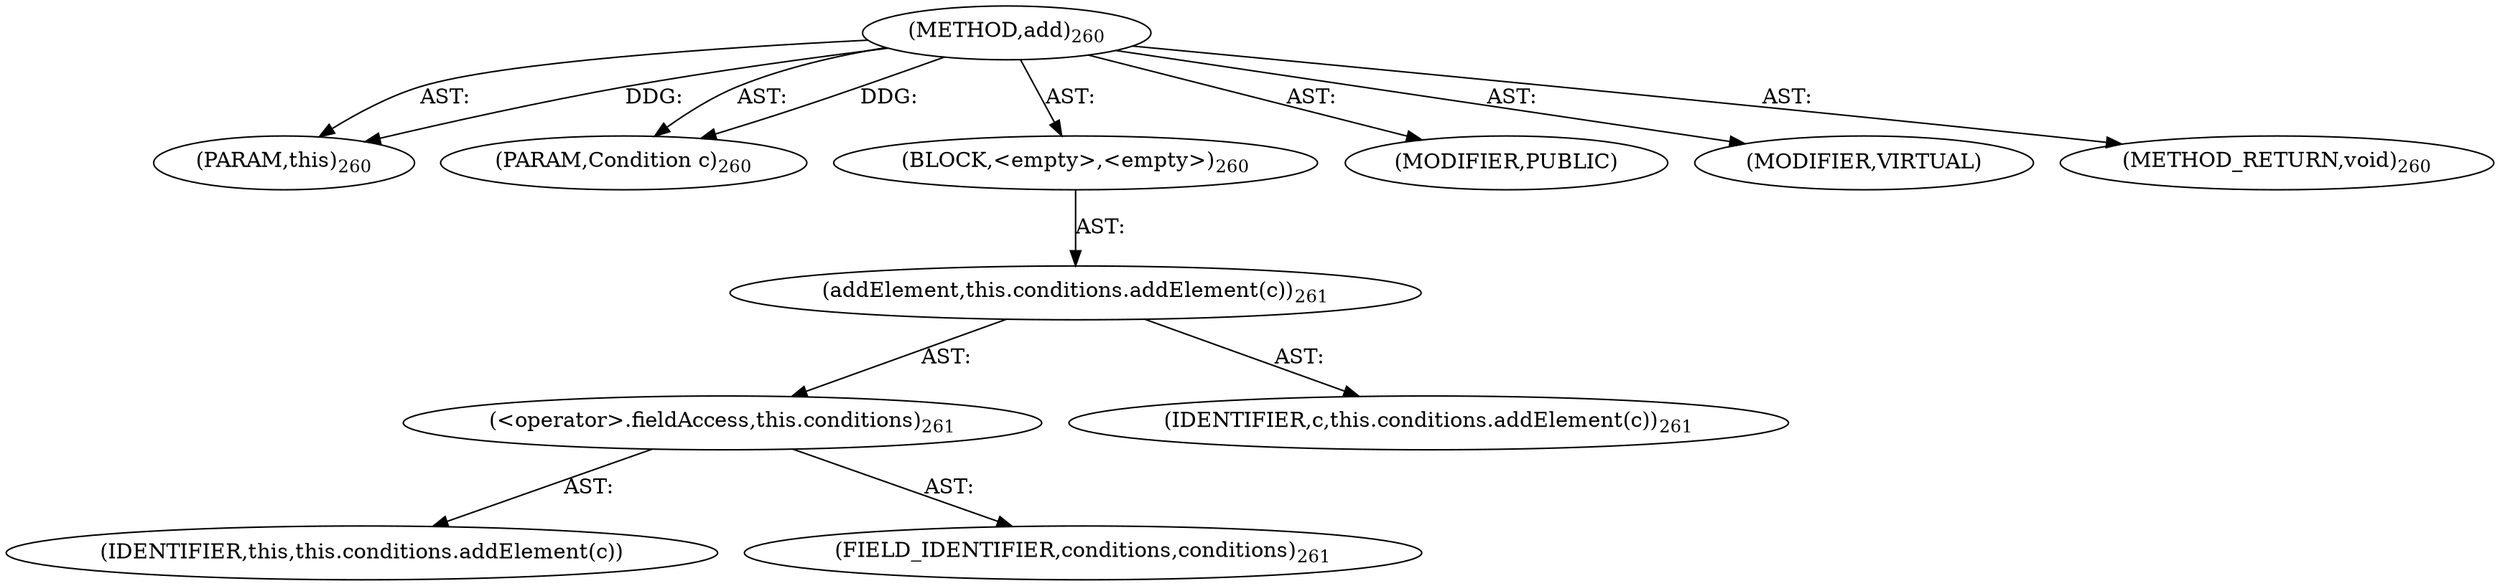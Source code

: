 digraph "add" {  
"111669149714" [label = <(METHOD,add)<SUB>260</SUB>> ]
"115964117026" [label = <(PARAM,this)<SUB>260</SUB>> ]
"115964117027" [label = <(PARAM,Condition c)<SUB>260</SUB>> ]
"25769803794" [label = <(BLOCK,&lt;empty&gt;,&lt;empty&gt;)<SUB>260</SUB>> ]
"30064771108" [label = <(addElement,this.conditions.addElement(c))<SUB>261</SUB>> ]
"30064771109" [label = <(&lt;operator&gt;.fieldAccess,this.conditions)<SUB>261</SUB>> ]
"68719476770" [label = <(IDENTIFIER,this,this.conditions.addElement(c))> ]
"55834574866" [label = <(FIELD_IDENTIFIER,conditions,conditions)<SUB>261</SUB>> ]
"68719476771" [label = <(IDENTIFIER,c,this.conditions.addElement(c))<SUB>261</SUB>> ]
"133143986213" [label = <(MODIFIER,PUBLIC)> ]
"133143986214" [label = <(MODIFIER,VIRTUAL)> ]
"128849018898" [label = <(METHOD_RETURN,void)<SUB>260</SUB>> ]
  "111669149714" -> "115964117026"  [ label = "AST: "] 
  "111669149714" -> "115964117027"  [ label = "AST: "] 
  "111669149714" -> "25769803794"  [ label = "AST: "] 
  "111669149714" -> "133143986213"  [ label = "AST: "] 
  "111669149714" -> "133143986214"  [ label = "AST: "] 
  "111669149714" -> "128849018898"  [ label = "AST: "] 
  "25769803794" -> "30064771108"  [ label = "AST: "] 
  "30064771108" -> "30064771109"  [ label = "AST: "] 
  "30064771108" -> "68719476771"  [ label = "AST: "] 
  "30064771109" -> "68719476770"  [ label = "AST: "] 
  "30064771109" -> "55834574866"  [ label = "AST: "] 
  "111669149714" -> "115964117026"  [ label = "DDG: "] 
  "111669149714" -> "115964117027"  [ label = "DDG: "] 
}
